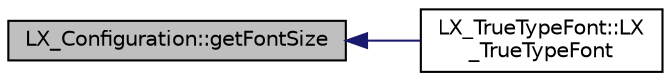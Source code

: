 digraph "LX_Configuration::getFontSize"
{
  edge [fontname="Helvetica",fontsize="10",labelfontname="Helvetica",labelfontsize="10"];
  node [fontname="Helvetica",fontsize="10",shape=record];
  rankdir="LR";
  Node1 [label="LX_Configuration::getFontSize",height=0.2,width=0.4,color="black", fillcolor="grey75", style="filled" fontcolor="black"];
  Node1 -> Node2 [dir="back",color="midnightblue",fontsize="10",style="solid",fontname="Helvetica"];
  Node2 [label="LX_TrueTypeFont::LX\l_TrueTypeFont",height=0.2,width=0.4,color="black", fillcolor="white", style="filled",URL="$class_l_x___true_type_font.html#a8412773e559986b1008b681ba85c9bf4"];
}
